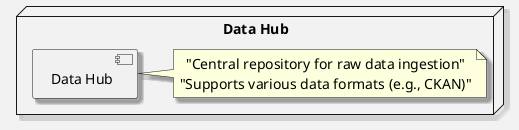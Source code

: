 ' ***********************************************************************
'  File: data_hub.puml
'  Purpose: Defines a stylized Data Hub component (e.g., CKAN) for use in 
'           architecture diagrams.
'  Usage: Include this file in the main architecture diagram to visualize 
'         the Data Hub component.
'  Author: Alan Szmyt
' ***********************************************************************

@startuml "Data Hub Component"
skinparam backgroundColor #F2F2F2
skinparam shadowing true
skinparam defaultFontName Arial
skinparam defaultFontSize 14
skinparam defaultTextAlignment center

' Data Hub Node
node "Data Hub" as data_hub {
    [<color:#336699><&folder-open></color> Data Hub]
    
    note right
    "Central repository for raw data ingestion"
    "Supports various data formats (e.g., CKAN)"
    end note
}
@enduml
